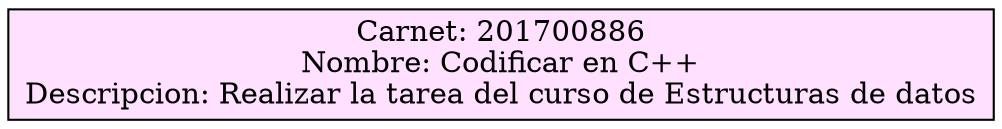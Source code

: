 digraph{
node[shape=record];
graph[pencolor=transparent];
rankdir=LR
node [style=filled,fillcolor=thistle1];
	 nodo_0[label = "Carnet: 201700886\nNombre: Codificar en C++\nDescripcion: Realizar la tarea del curso de Estructuras de datos"];

	  
}
